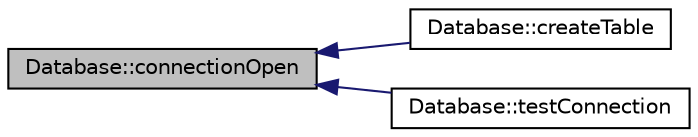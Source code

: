 digraph "Database::connectionOpen"
{
  edge [fontname="Helvetica",fontsize="10",labelfontname="Helvetica",labelfontsize="10"];
  node [fontname="Helvetica",fontsize="10",shape=record];
  rankdir="LR";
  Node1 [label="Database::connectionOpen",height=0.2,width=0.4,color="black", fillcolor="grey75", style="filled" fontcolor="black"];
  Node1 -> Node2 [dir="back",color="midnightblue",fontsize="10",style="solid",fontname="Helvetica"];
  Node2 [label="Database::createTable",height=0.2,width=0.4,color="black", fillcolor="white", style="filled",URL="$class_database.html#a416c55ad768fa9243de088a6ea9c1e57",tooltip="Database::createTable. "];
  Node1 -> Node3 [dir="back",color="midnightblue",fontsize="10",style="solid",fontname="Helvetica"];
  Node3 [label="Database::testConnection",height=0.2,width=0.4,color="black", fillcolor="white", style="filled",URL="$class_database.html#a16e3a424915bed9bd3abd862882a103e",tooltip="Database::testConnection. "];
}
